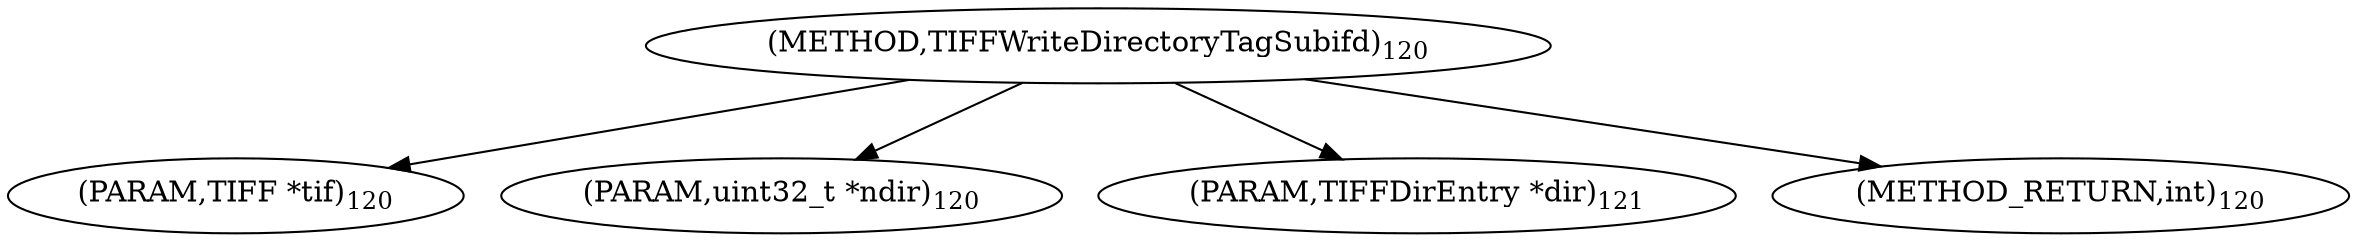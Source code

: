 digraph "TIFFWriteDirectoryTagSubifd" {  
"64151" [label = <(METHOD,TIFFWriteDirectoryTagSubifd)<SUB>120</SUB>> ]
"64152" [label = <(PARAM,TIFF *tif)<SUB>120</SUB>> ]
"64153" [label = <(PARAM,uint32_t *ndir)<SUB>120</SUB>> ]
"64154" [label = <(PARAM,TIFFDirEntry *dir)<SUB>121</SUB>> ]
"64155" [label = <(METHOD_RETURN,int)<SUB>120</SUB>> ]
  "64151" -> "64152" 
  "64151" -> "64153" 
  "64151" -> "64154" 
  "64151" -> "64155" 
}
